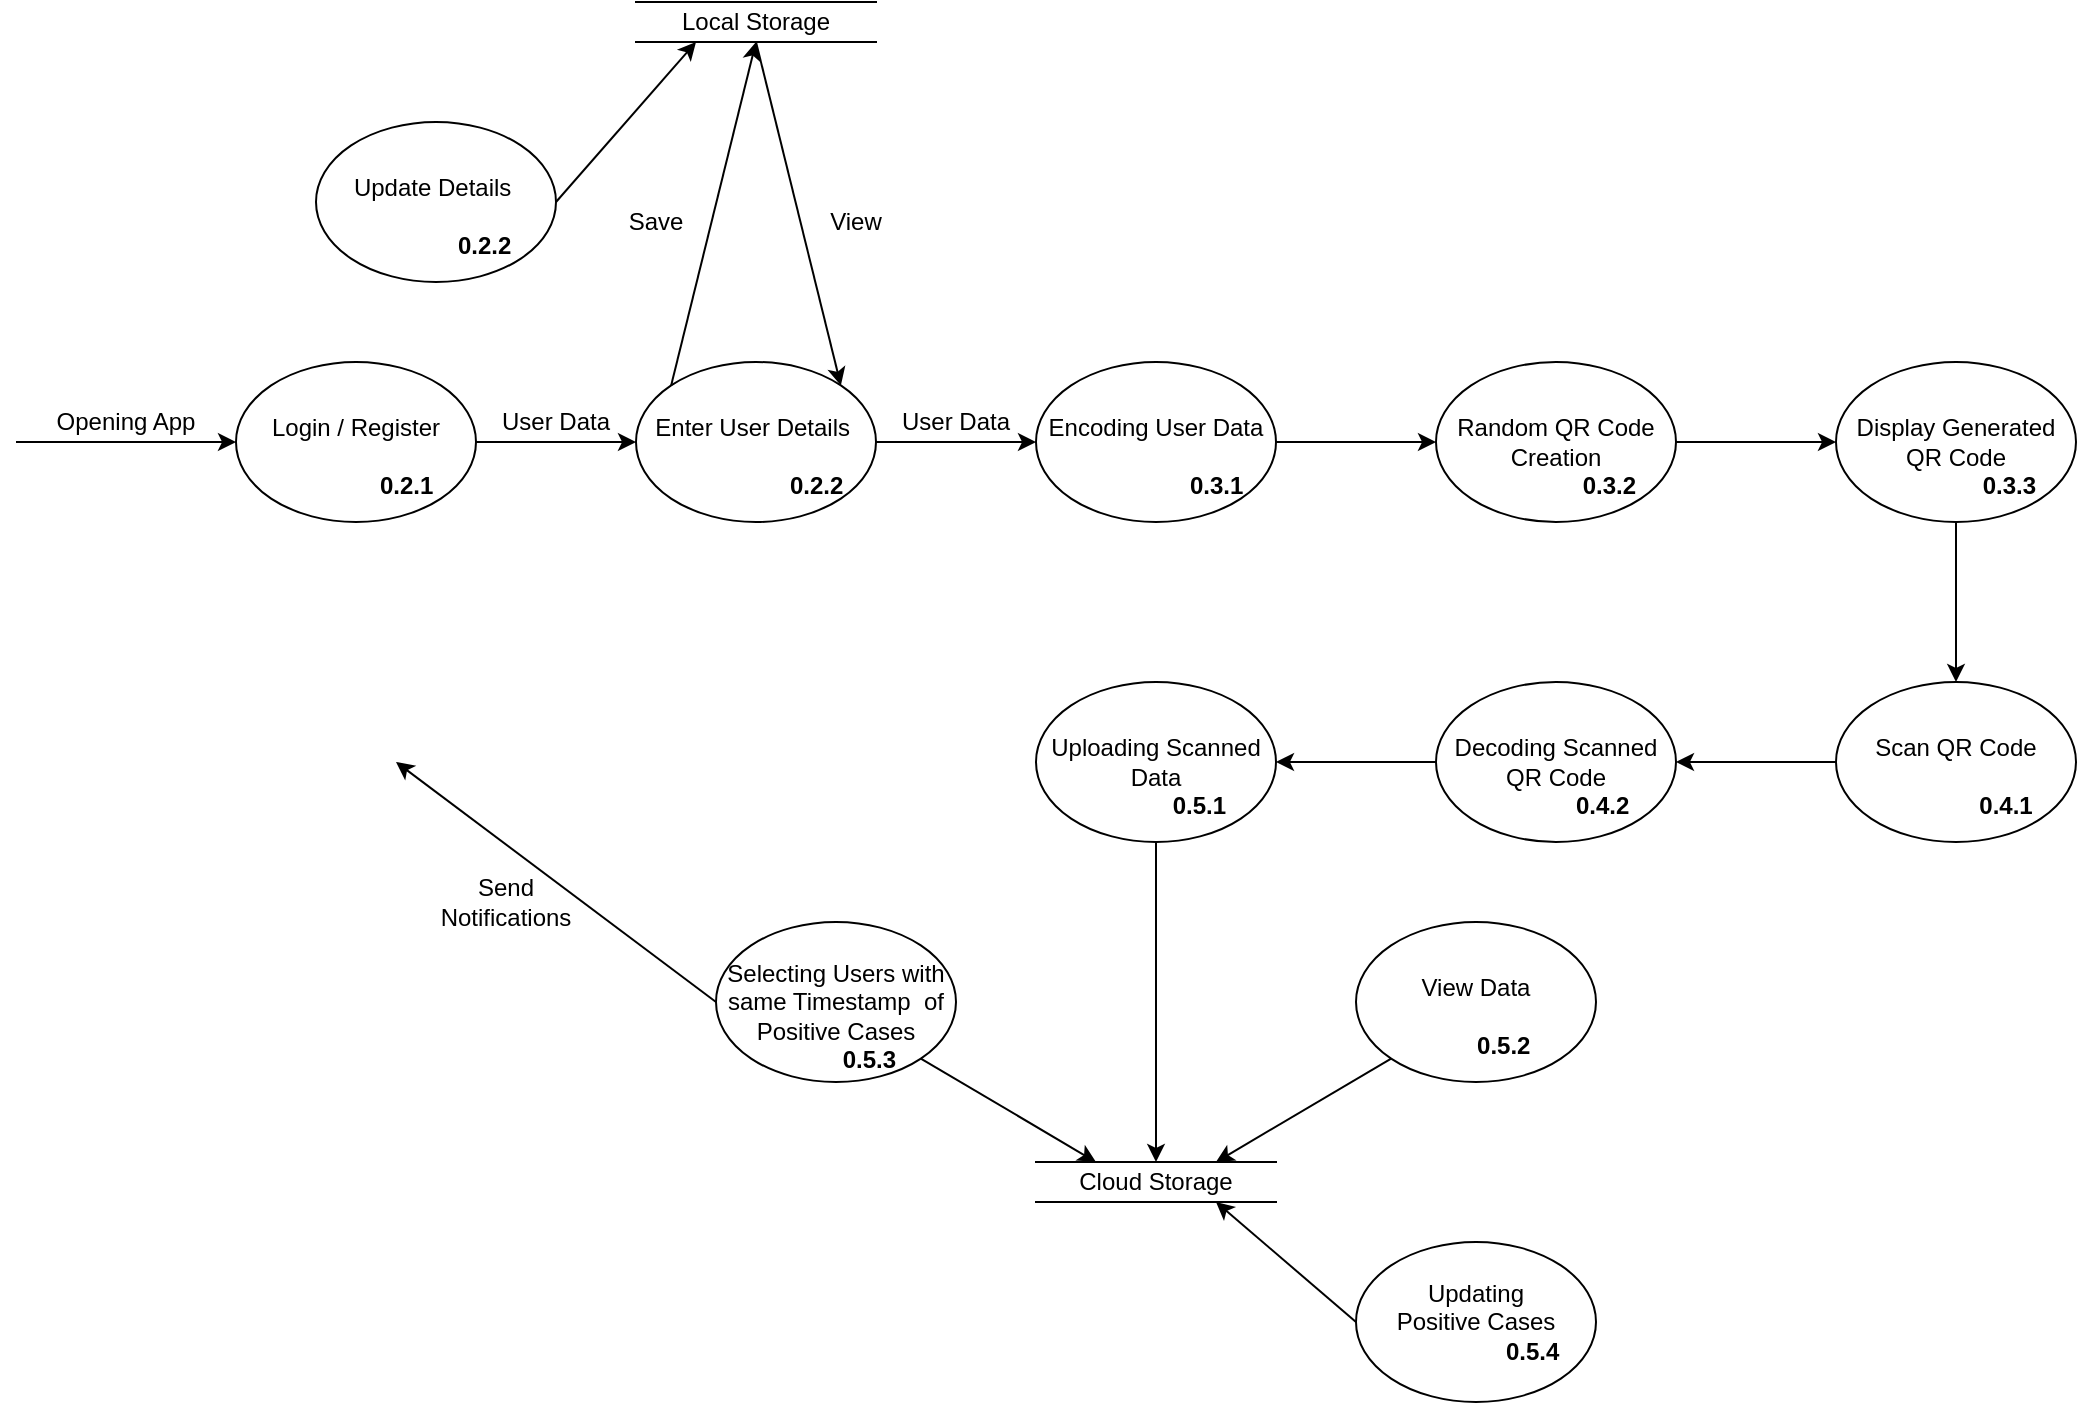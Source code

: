 <mxfile version="14.1.9" type="github">
  <diagram id="K_S71baaIgRg8uVP2SF8" name="Page-1">
    <mxGraphModel dx="1108" dy="482" grid="1" gridSize="10" guides="1" tooltips="1" connect="1" arrows="1" fold="1" page="1" pageScale="1" pageWidth="850" pageHeight="1100" math="0" shadow="0">
      <root>
        <mxCell id="0" />
        <mxCell id="1" parent="0" />
        <mxCell id="VbJh9CMP3E0E9dF7GqX6-1" value="&lt;br&gt;Update Details&amp;nbsp;&lt;br&gt;&lt;br&gt;&lt;div style=&quot;text-align: right&quot;&gt;&lt;span&gt;&lt;b&gt;0.2.2&amp;nbsp;&lt;/b&gt;&lt;/span&gt;&lt;/div&gt;" style="ellipse;whiteSpace=wrap;html=1;" vertex="1" parent="1">
          <mxGeometry x="160" y="80" width="120" height="80" as="geometry" />
        </mxCell>
        <mxCell id="VbJh9CMP3E0E9dF7GqX6-2" value="&lt;br&gt;Enter User Details&amp;nbsp;&lt;br&gt;&lt;br&gt;&lt;div style=&quot;text-align: right&quot;&gt;&lt;span&gt;&lt;b&gt;0.2.2&amp;nbsp;&amp;nbsp;&lt;/b&gt;&lt;/span&gt;&lt;/div&gt;" style="ellipse;whiteSpace=wrap;html=1;" vertex="1" parent="1">
          <mxGeometry x="320" y="200" width="120" height="80" as="geometry" />
        </mxCell>
        <mxCell id="VbJh9CMP3E0E9dF7GqX6-3" value="" style="endArrow=classic;html=1;exitX=1;exitY=0.5;exitDx=0;exitDy=0;entryX=0.25;entryY=1;entryDx=0;entryDy=0;" edge="1" parent="1" source="VbJh9CMP3E0E9dF7GqX6-1" target="VbJh9CMP3E0E9dF7GqX6-8">
          <mxGeometry width="50" height="50" relative="1" as="geometry">
            <mxPoint x="400" y="250" as="sourcePoint" />
            <mxPoint x="450" y="200" as="targetPoint" />
          </mxGeometry>
        </mxCell>
        <mxCell id="VbJh9CMP3E0E9dF7GqX6-4" value="" style="edgeStyle=orthogonalEdgeStyle;rounded=0;orthogonalLoop=1;jettySize=auto;html=1;" edge="1" parent="1" source="VbJh9CMP3E0E9dF7GqX6-5" target="VbJh9CMP3E0E9dF7GqX6-7">
          <mxGeometry relative="1" as="geometry" />
        </mxCell>
        <mxCell id="VbJh9CMP3E0E9dF7GqX6-5" value="&lt;br&gt;Encoding User Data&lt;br&gt;&lt;br&gt;&lt;div style=&quot;text-align: right&quot;&gt;&lt;span&gt;&lt;b&gt;0.3.1&amp;nbsp; &amp;nbsp;&lt;/b&gt;&lt;/span&gt;&lt;/div&gt;" style="ellipse;whiteSpace=wrap;html=1;" vertex="1" parent="1">
          <mxGeometry x="520" y="200" width="120" height="80" as="geometry" />
        </mxCell>
        <mxCell id="VbJh9CMP3E0E9dF7GqX6-6" value="" style="endArrow=classic;html=1;exitX=1;exitY=0.5;exitDx=0;exitDy=0;entryX=0;entryY=0.5;entryDx=0;entryDy=0;" edge="1" parent="1" source="VbJh9CMP3E0E9dF7GqX6-2" target="VbJh9CMP3E0E9dF7GqX6-5">
          <mxGeometry width="50" height="50" relative="1" as="geometry">
            <mxPoint x="270" y="250" as="sourcePoint" />
            <mxPoint x="320" y="200" as="targetPoint" />
          </mxGeometry>
        </mxCell>
        <mxCell id="VbJh9CMP3E0E9dF7GqX6-39" value="" style="edgeStyle=orthogonalEdgeStyle;rounded=0;orthogonalLoop=1;jettySize=auto;html=1;" edge="1" parent="1" source="VbJh9CMP3E0E9dF7GqX6-7" target="VbJh9CMP3E0E9dF7GqX6-38">
          <mxGeometry relative="1" as="geometry" />
        </mxCell>
        <mxCell id="VbJh9CMP3E0E9dF7GqX6-7" value="&lt;br&gt;Random QR Code Creation&lt;br&gt;&lt;b style=&quot;text-align: right&quot;&gt;&amp;nbsp; &amp;nbsp; &amp;nbsp; &amp;nbsp; &amp;nbsp; &amp;nbsp; &amp;nbsp; &amp;nbsp; &amp;nbsp;0.3.2&amp;nbsp;&lt;/b&gt;" style="ellipse;whiteSpace=wrap;html=1;" vertex="1" parent="1">
          <mxGeometry x="720" y="200" width="120" height="80" as="geometry" />
        </mxCell>
        <mxCell id="VbJh9CMP3E0E9dF7GqX6-8" value="Local Storage" style="shape=partialRectangle;whiteSpace=wrap;html=1;left=0;right=0;fillColor=none;" vertex="1" parent="1">
          <mxGeometry x="320" y="20" width="120" height="20" as="geometry" />
        </mxCell>
        <mxCell id="VbJh9CMP3E0E9dF7GqX6-9" value="" style="endArrow=classic;html=1;entryX=0.5;entryY=1;entryDx=0;entryDy=0;exitX=0;exitY=0;exitDx=0;exitDy=0;" edge="1" parent="1" source="VbJh9CMP3E0E9dF7GqX6-2" target="VbJh9CMP3E0E9dF7GqX6-8">
          <mxGeometry width="50" height="50" relative="1" as="geometry">
            <mxPoint x="380" y="250" as="sourcePoint" />
            <mxPoint x="430" y="200" as="targetPoint" />
          </mxGeometry>
        </mxCell>
        <mxCell id="VbJh9CMP3E0E9dF7GqX6-10" value="" style="endArrow=classic;html=1;exitX=0.5;exitY=1;exitDx=0;exitDy=0;entryX=1;entryY=0;entryDx=0;entryDy=0;" edge="1" parent="1" source="VbJh9CMP3E0E9dF7GqX6-8" target="VbJh9CMP3E0E9dF7GqX6-2">
          <mxGeometry width="50" height="50" relative="1" as="geometry">
            <mxPoint x="400" y="44" as="sourcePoint" />
            <mxPoint x="400" y="190" as="targetPoint" />
          </mxGeometry>
        </mxCell>
        <mxCell id="VbJh9CMP3E0E9dF7GqX6-12" value="&lt;br&gt;View Data&lt;br&gt;&lt;br&gt;&lt;div style=&quot;text-align: right&quot;&gt;&lt;span&gt;&lt;b&gt;0.5.2&lt;/b&gt;&lt;/span&gt;&lt;/div&gt;" style="ellipse;whiteSpace=wrap;html=1;" vertex="1" parent="1">
          <mxGeometry x="680" y="480" width="120" height="80" as="geometry" />
        </mxCell>
        <mxCell id="VbJh9CMP3E0E9dF7GqX6-13" value="Cloud Storage" style="shape=partialRectangle;whiteSpace=wrap;html=1;left=0;right=0;fillColor=none;" vertex="1" parent="1">
          <mxGeometry x="520" y="600" width="120" height="20" as="geometry" />
        </mxCell>
        <mxCell id="VbJh9CMP3E0E9dF7GqX6-20" value="User Data" style="text;html=1;strokeColor=none;fillColor=none;align=center;verticalAlign=middle;whiteSpace=wrap;rounded=0;" vertex="1" parent="1">
          <mxGeometry x="450" y="220" width="60" height="20" as="geometry" />
        </mxCell>
        <mxCell id="VbJh9CMP3E0E9dF7GqX6-21" value="View" style="text;html=1;strokeColor=none;fillColor=none;align=center;verticalAlign=middle;whiteSpace=wrap;rounded=0;" vertex="1" parent="1">
          <mxGeometry x="410" y="120" width="40" height="20" as="geometry" />
        </mxCell>
        <mxCell id="VbJh9CMP3E0E9dF7GqX6-22" value="Save" style="text;html=1;strokeColor=none;fillColor=none;align=center;verticalAlign=middle;whiteSpace=wrap;rounded=0;" vertex="1" parent="1">
          <mxGeometry x="310" y="120" width="40" height="20" as="geometry" />
        </mxCell>
        <mxCell id="VbJh9CMP3E0E9dF7GqX6-32" style="edgeStyle=orthogonalEdgeStyle;rounded=0;orthogonalLoop=1;jettySize=auto;html=1;exitX=1;exitY=0.5;exitDx=0;exitDy=0;" edge="1" parent="1" source="VbJh9CMP3E0E9dF7GqX6-29" target="VbJh9CMP3E0E9dF7GqX6-2">
          <mxGeometry relative="1" as="geometry" />
        </mxCell>
        <mxCell id="VbJh9CMP3E0E9dF7GqX6-29" value="&lt;br&gt;Login / Register&lt;br&gt;&lt;br&gt;&lt;div style=&quot;text-align: right&quot;&gt;&lt;span&gt;&lt;b&gt;0.2.1&amp;nbsp;&lt;/b&gt;&lt;/span&gt;&lt;/div&gt;" style="ellipse;whiteSpace=wrap;html=1;" vertex="1" parent="1">
          <mxGeometry x="120" y="200" width="120" height="80" as="geometry" />
        </mxCell>
        <mxCell id="VbJh9CMP3E0E9dF7GqX6-34" value="" style="endArrow=classic;html=1;entryX=0;entryY=0.5;entryDx=0;entryDy=0;" edge="1" parent="1" target="VbJh9CMP3E0E9dF7GqX6-29">
          <mxGeometry width="50" height="50" relative="1" as="geometry">
            <mxPoint x="10" y="240" as="sourcePoint" />
            <mxPoint x="270" y="190" as="targetPoint" />
          </mxGeometry>
        </mxCell>
        <mxCell id="VbJh9CMP3E0E9dF7GqX6-35" value="Opening App" style="text;html=1;strokeColor=none;fillColor=none;align=center;verticalAlign=middle;whiteSpace=wrap;rounded=0;" vertex="1" parent="1">
          <mxGeometry x="10" y="220" width="110" height="20" as="geometry" />
        </mxCell>
        <mxCell id="VbJh9CMP3E0E9dF7GqX6-36" value="User Data" style="text;html=1;strokeColor=none;fillColor=none;align=center;verticalAlign=middle;whiteSpace=wrap;rounded=0;" vertex="1" parent="1">
          <mxGeometry x="250" y="220" width="60" height="20" as="geometry" />
        </mxCell>
        <mxCell id="VbJh9CMP3E0E9dF7GqX6-41" value="" style="edgeStyle=orthogonalEdgeStyle;rounded=0;orthogonalLoop=1;jettySize=auto;html=1;" edge="1" parent="1" source="VbJh9CMP3E0E9dF7GqX6-38" target="VbJh9CMP3E0E9dF7GqX6-40">
          <mxGeometry relative="1" as="geometry" />
        </mxCell>
        <mxCell id="VbJh9CMP3E0E9dF7GqX6-38" value="&lt;br&gt;Display Generated QR Code&lt;br&gt;&lt;b style=&quot;text-align: right&quot;&gt;&amp;nbsp; &amp;nbsp; &amp;nbsp; &amp;nbsp; &amp;nbsp; &amp;nbsp; &amp;nbsp; &amp;nbsp; &amp;nbsp;0.3.3&amp;nbsp;&lt;/b&gt;" style="ellipse;whiteSpace=wrap;html=1;" vertex="1" parent="1">
          <mxGeometry x="920" y="200" width="120" height="80" as="geometry" />
        </mxCell>
        <mxCell id="VbJh9CMP3E0E9dF7GqX6-43" value="" style="edgeStyle=orthogonalEdgeStyle;rounded=0;orthogonalLoop=1;jettySize=auto;html=1;" edge="1" parent="1" source="VbJh9CMP3E0E9dF7GqX6-40" target="VbJh9CMP3E0E9dF7GqX6-42">
          <mxGeometry relative="1" as="geometry" />
        </mxCell>
        <mxCell id="VbJh9CMP3E0E9dF7GqX6-40" value="&lt;br&gt;Scan QR Code&lt;br&gt;&lt;br&gt;&lt;b style=&quot;text-align: right&quot;&gt;&amp;nbsp; &amp;nbsp; &amp;nbsp; &amp;nbsp; &amp;nbsp; &amp;nbsp; &amp;nbsp; &amp;nbsp; &amp;nbsp;0.4.1&amp;nbsp;&amp;nbsp;&lt;/b&gt;" style="ellipse;whiteSpace=wrap;html=1;" vertex="1" parent="1">
          <mxGeometry x="920" y="360" width="120" height="80" as="geometry" />
        </mxCell>
        <mxCell id="VbJh9CMP3E0E9dF7GqX6-45" value="" style="edgeStyle=orthogonalEdgeStyle;rounded=0;orthogonalLoop=1;jettySize=auto;html=1;" edge="1" parent="1" source="VbJh9CMP3E0E9dF7GqX6-42" target="VbJh9CMP3E0E9dF7GqX6-44">
          <mxGeometry relative="1" as="geometry" />
        </mxCell>
        <mxCell id="VbJh9CMP3E0E9dF7GqX6-42" value="&lt;br&gt;Decoding Scanned QR Code&lt;br&gt;&lt;b style=&quot;text-align: right&quot;&gt;&amp;nbsp; &amp;nbsp; &amp;nbsp; &amp;nbsp; &amp;nbsp; &amp;nbsp; &amp;nbsp; &amp;nbsp; &amp;nbsp;0.4.2&amp;nbsp; &amp;nbsp;&lt;/b&gt;" style="ellipse;whiteSpace=wrap;html=1;" vertex="1" parent="1">
          <mxGeometry x="720" y="360" width="120" height="80" as="geometry" />
        </mxCell>
        <mxCell id="VbJh9CMP3E0E9dF7GqX6-46" style="edgeStyle=orthogonalEdgeStyle;rounded=0;orthogonalLoop=1;jettySize=auto;html=1;exitX=0.5;exitY=1;exitDx=0;exitDy=0;entryX=0.5;entryY=0;entryDx=0;entryDy=0;" edge="1" parent="1" source="VbJh9CMP3E0E9dF7GqX6-44" target="VbJh9CMP3E0E9dF7GqX6-13">
          <mxGeometry relative="1" as="geometry" />
        </mxCell>
        <mxCell id="VbJh9CMP3E0E9dF7GqX6-44" value="&lt;br&gt;Uploading Scanned Data&lt;br&gt;&lt;b style=&quot;text-align: right&quot;&gt;&amp;nbsp; &amp;nbsp; &amp;nbsp; &amp;nbsp; &amp;nbsp; &amp;nbsp; &amp;nbsp; &amp;nbsp; &amp;nbsp;0.5.1&amp;nbsp; &amp;nbsp;&amp;nbsp;&lt;/b&gt;" style="ellipse;whiteSpace=wrap;html=1;" vertex="1" parent="1">
          <mxGeometry x="520" y="360" width="120" height="80" as="geometry" />
        </mxCell>
        <mxCell id="VbJh9CMP3E0E9dF7GqX6-48" value="&lt;br&gt;Selecting Users with same Timestamp&amp;nbsp; of Positive Cases&lt;br&gt;&lt;b style=&quot;text-align: right&quot;&gt;&amp;nbsp; &amp;nbsp; &amp;nbsp; &amp;nbsp; &amp;nbsp; &amp;nbsp; &amp;nbsp; &amp;nbsp; &amp;nbsp;0.5.3&amp;nbsp; &amp;nbsp; &amp;nbsp; &amp;nbsp;&lt;/b&gt;" style="ellipse;whiteSpace=wrap;html=1;" vertex="1" parent="1">
          <mxGeometry x="360" y="480" width="120" height="80" as="geometry" />
        </mxCell>
        <mxCell id="VbJh9CMP3E0E9dF7GqX6-50" value="" style="endArrow=classic;html=1;entryX=0.25;entryY=0;entryDx=0;entryDy=0;exitX=1;exitY=1;exitDx=0;exitDy=0;" edge="1" parent="1" source="VbJh9CMP3E0E9dF7GqX6-48" target="VbJh9CMP3E0E9dF7GqX6-13">
          <mxGeometry width="50" height="50" relative="1" as="geometry">
            <mxPoint x="600" y="430" as="sourcePoint" />
            <mxPoint x="650" y="380" as="targetPoint" />
          </mxGeometry>
        </mxCell>
        <mxCell id="VbJh9CMP3E0E9dF7GqX6-52" value="" style="endArrow=classic;html=1;entryX=0.75;entryY=0;entryDx=0;entryDy=0;exitX=0;exitY=1;exitDx=0;exitDy=0;" edge="1" parent="1" source="VbJh9CMP3E0E9dF7GqX6-12" target="VbJh9CMP3E0E9dF7GqX6-13">
          <mxGeometry width="50" height="50" relative="1" as="geometry">
            <mxPoint x="600" y="430" as="sourcePoint" />
            <mxPoint x="650" y="380" as="targetPoint" />
          </mxGeometry>
        </mxCell>
        <mxCell id="VbJh9CMP3E0E9dF7GqX6-59" value="Updating &lt;br&gt;Positive Cases&lt;br&gt;&lt;b style=&quot;text-align: right&quot;&gt;&amp;nbsp; &amp;nbsp; &amp;nbsp; &amp;nbsp; &amp;nbsp; &amp;nbsp; &amp;nbsp; &amp;nbsp; &amp;nbsp;0.5.4&lt;/b&gt;" style="ellipse;whiteSpace=wrap;html=1;" vertex="1" parent="1">
          <mxGeometry x="680" y="640" width="120" height="80" as="geometry" />
        </mxCell>
        <mxCell id="VbJh9CMP3E0E9dF7GqX6-61" value="" style="endArrow=classic;html=1;exitX=0;exitY=0.5;exitDx=0;exitDy=0;entryX=0.75;entryY=1;entryDx=0;entryDy=0;" edge="1" parent="1" source="VbJh9CMP3E0E9dF7GqX6-59" target="VbJh9CMP3E0E9dF7GqX6-13">
          <mxGeometry width="50" height="50" relative="1" as="geometry">
            <mxPoint x="390" y="710" as="sourcePoint" />
            <mxPoint x="440" y="660" as="targetPoint" />
          </mxGeometry>
        </mxCell>
        <mxCell id="VbJh9CMP3E0E9dF7GqX6-62" value="" style="endArrow=classic;html=1;exitX=0;exitY=0.5;exitDx=0;exitDy=0;" edge="1" parent="1" source="VbJh9CMP3E0E9dF7GqX6-48">
          <mxGeometry width="50" height="50" relative="1" as="geometry">
            <mxPoint x="300" y="390" as="sourcePoint" />
            <mxPoint x="200" y="400" as="targetPoint" />
          </mxGeometry>
        </mxCell>
        <mxCell id="VbJh9CMP3E0E9dF7GqX6-63" value="Send Notifications" style="text;html=1;strokeColor=none;fillColor=none;align=center;verticalAlign=middle;whiteSpace=wrap;rounded=0;" vertex="1" parent="1">
          <mxGeometry x="210" y="460" width="90" height="20" as="geometry" />
        </mxCell>
      </root>
    </mxGraphModel>
  </diagram>
</mxfile>
